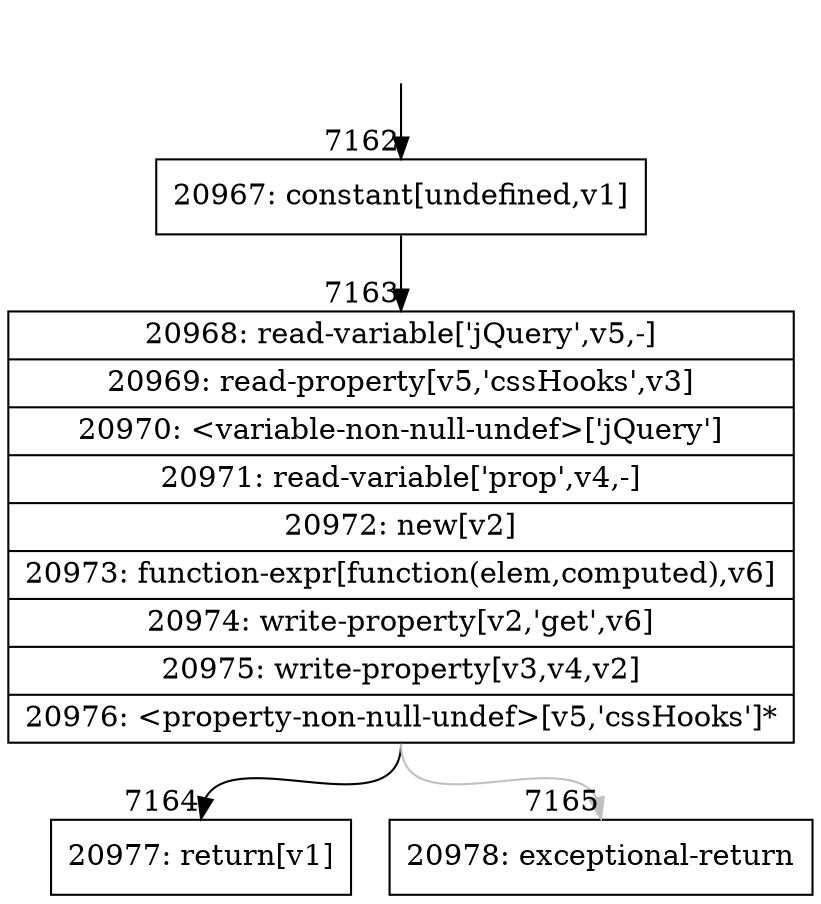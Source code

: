 digraph {
rankdir="TD"
BB_entry447[shape=none,label=""];
BB_entry447 -> BB7162 [tailport=s, headport=n, headlabel="    7162"]
BB7162 [shape=record label="{20967: constant[undefined,v1]}" ] 
BB7162 -> BB7163 [tailport=s, headport=n, headlabel="      7163"]
BB7163 [shape=record label="{20968: read-variable['jQuery',v5,-]|20969: read-property[v5,'cssHooks',v3]|20970: \<variable-non-null-undef\>['jQuery']|20971: read-variable['prop',v4,-]|20972: new[v2]|20973: function-expr[function(elem,computed),v6]|20974: write-property[v2,'get',v6]|20975: write-property[v3,v4,v2]|20976: \<property-non-null-undef\>[v5,'cssHooks']*}" ] 
BB7163 -> BB7164 [tailport=s, headport=n, headlabel="      7164"]
BB7163 -> BB7165 [tailport=s, headport=n, color=gray, headlabel="      7165"]
BB7164 [shape=record label="{20977: return[v1]}" ] 
BB7165 [shape=record label="{20978: exceptional-return}" ] 
}

